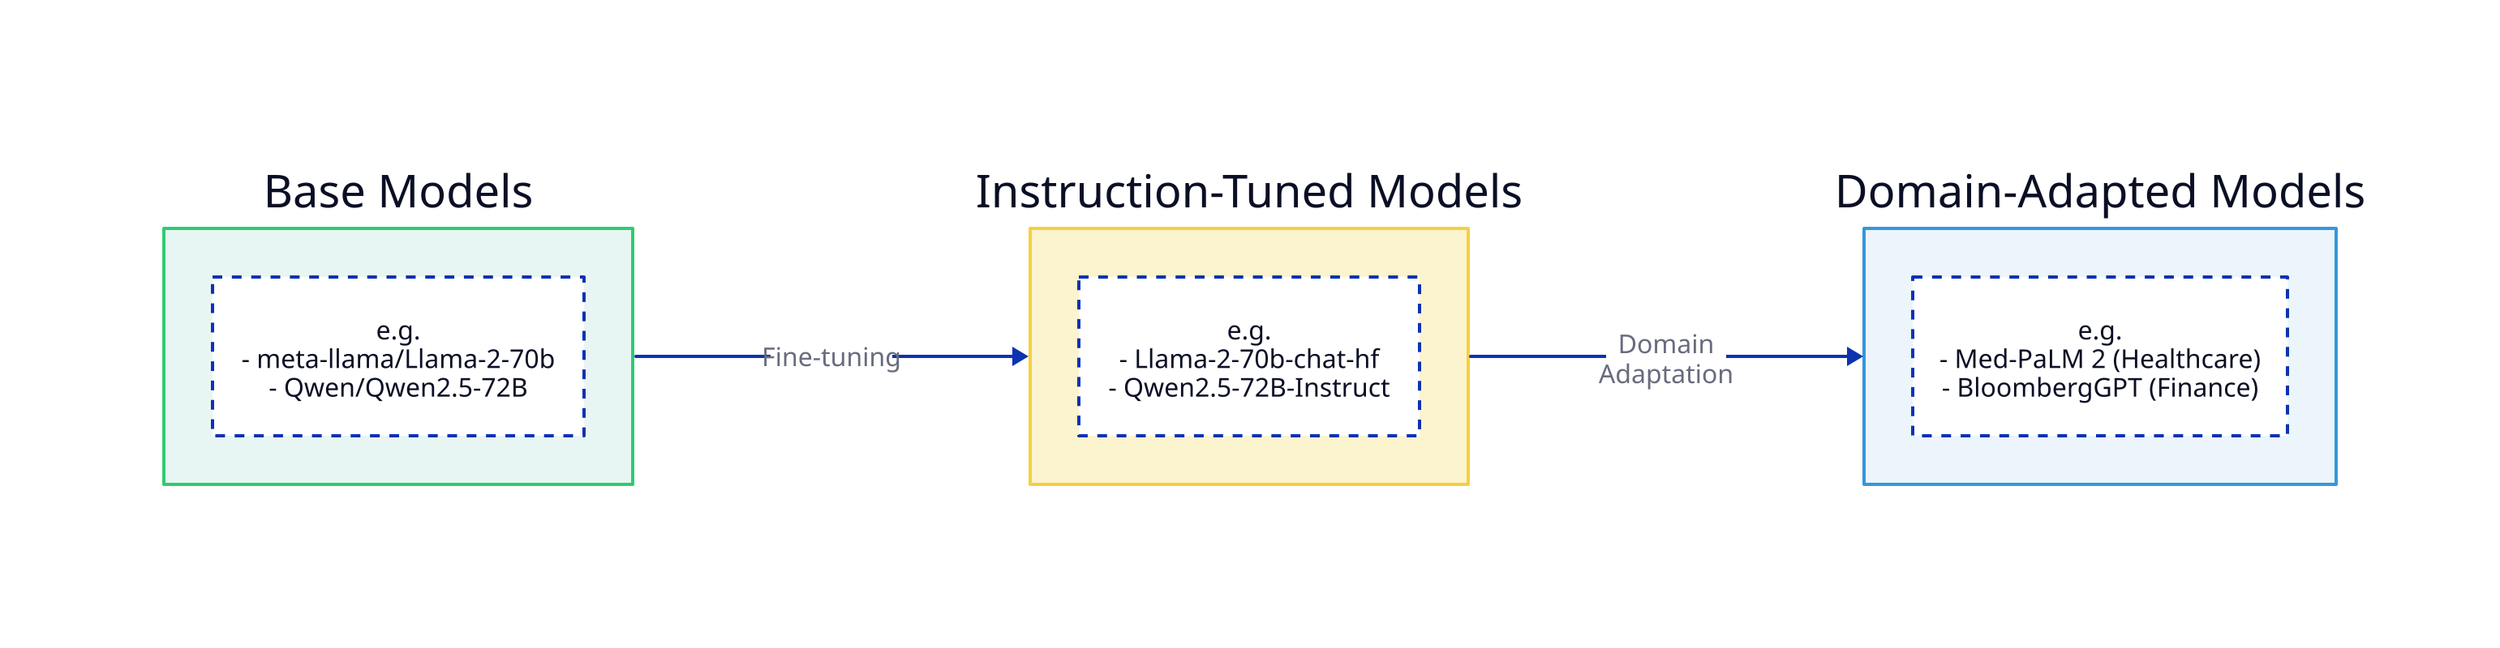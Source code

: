 # Main container without label
direction: down

# Base Models section
base: Base Models {
  shape: rectangle
  style.fill: "#E8F6F3"
  style.stroke: "#2ECC71"

  desc: Description {
    shape: rectangle
    style.fill: "#FFFFFF"
    label: "Foundation models with broad\nlanguage understanding capabilities"
  }

  examples: Examples {
    shape: rectangle
    style.fill: "#FFFFFF"
    style.stroke-dash: 3
    label: "e.g.\n- meta-llama/Llama-2-70b\n- Qwen/Qwen2.5-72B"
  }
}

# Instruction-Tuned Models section
instruction: Instruction-Tuned Models {
  shape: rectangle
  style.fill: "#FCF3CF"
  style.stroke: "#F4D03F"

  desc: Description {
    shape: rectangle
    style.fill: "#FFFFFF"
    label: "Enhanced for interpreting and\nexecuting explicit prompts"
  }

  examples: Examples {
    shape: rectangle
    style.fill: "#FFFFFF"
    style.stroke-dash: 3
    label: "e.g.\n- Llama-2-70b-chat-hf\n- Qwen2.5-72B-Instruct"
  }
}

# Domain-Adapted Models section
domain: Domain-Adapted Models {
  shape: rectangle
  style.fill: "#EBF5FB"
  style.stroke: "#3498DB"

  desc: Description {
    shape: rectangle
    style.fill: "#FFFFFF"
    label: "Specialized for particular fields\nthrough domain-specific training"
  }

  examples: Examples {
    shape: rectangle
    style.fill: "#FFFFFF"
    style.stroke-dash: 3
    label: "e.g.\n- Med-PaLM 2 (Healthcare)\n- BloombergGPT (Finance)"
  }
}

# Show progression
base -> instruction: Fine-tuning
instruction -> domain: Domain\nAdaptation

direction: right
